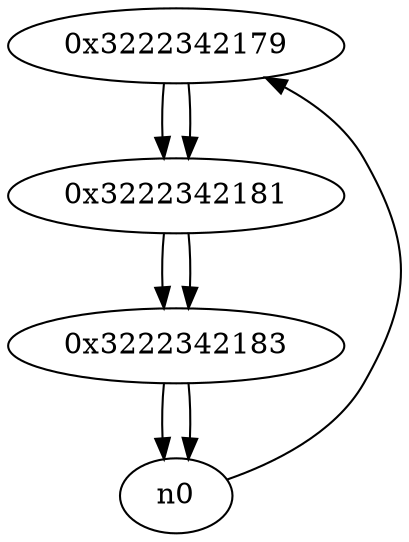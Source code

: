 digraph G{
/* nodes */
  n1 [label="0x3222342179"]
  n2 [label="0x3222342181"]
  n3 [label="0x3222342183"]
/* edges */
n1 -> n2;
n0 -> n1;
n2 -> n3;
n1 -> n2;
n3 -> n0;
n3 -> n0;
n2 -> n3;
}
